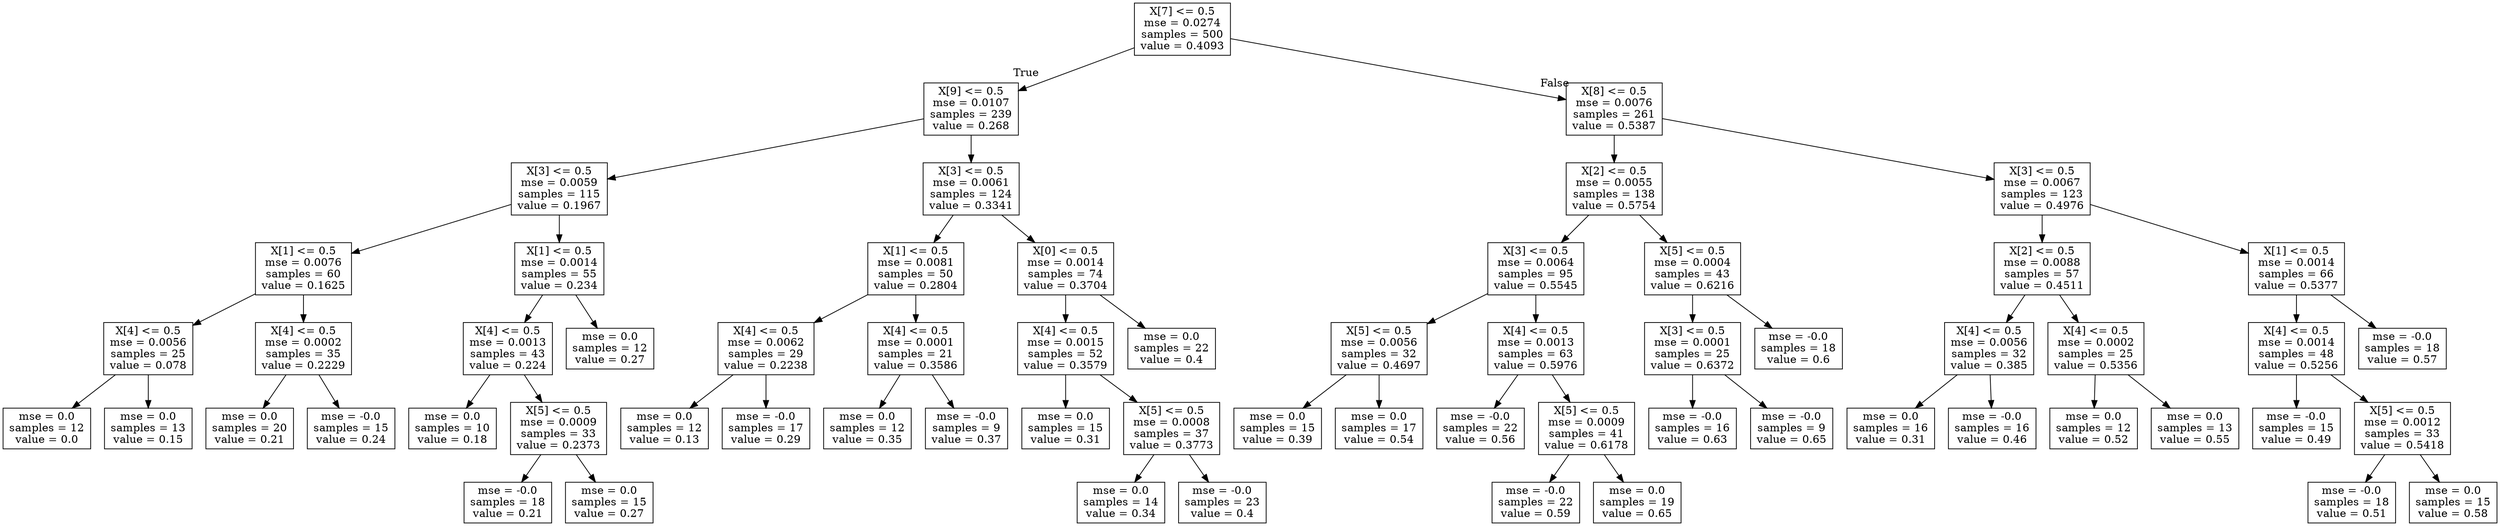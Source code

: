digraph Tree {
node [shape=box] ;
0 [label="X[7] <= 0.5\nmse = 0.0274\nsamples = 500\nvalue = 0.4093"] ;
1 [label="X[9] <= 0.5\nmse = 0.0107\nsamples = 239\nvalue = 0.268"] ;
0 -> 1 [labeldistance=2.5, labelangle=45, headlabel="True"] ;
2 [label="X[3] <= 0.5\nmse = 0.0059\nsamples = 115\nvalue = 0.1967"] ;
1 -> 2 ;
3 [label="X[1] <= 0.5\nmse = 0.0076\nsamples = 60\nvalue = 0.1625"] ;
2 -> 3 ;
4 [label="X[4] <= 0.5\nmse = 0.0056\nsamples = 25\nvalue = 0.078"] ;
3 -> 4 ;
5 [label="mse = 0.0\nsamples = 12\nvalue = 0.0"] ;
4 -> 5 ;
6 [label="mse = 0.0\nsamples = 13\nvalue = 0.15"] ;
4 -> 6 ;
7 [label="X[4] <= 0.5\nmse = 0.0002\nsamples = 35\nvalue = 0.2229"] ;
3 -> 7 ;
8 [label="mse = 0.0\nsamples = 20\nvalue = 0.21"] ;
7 -> 8 ;
9 [label="mse = -0.0\nsamples = 15\nvalue = 0.24"] ;
7 -> 9 ;
10 [label="X[1] <= 0.5\nmse = 0.0014\nsamples = 55\nvalue = 0.234"] ;
2 -> 10 ;
11 [label="X[4] <= 0.5\nmse = 0.0013\nsamples = 43\nvalue = 0.224"] ;
10 -> 11 ;
12 [label="mse = 0.0\nsamples = 10\nvalue = 0.18"] ;
11 -> 12 ;
13 [label="X[5] <= 0.5\nmse = 0.0009\nsamples = 33\nvalue = 0.2373"] ;
11 -> 13 ;
14 [label="mse = -0.0\nsamples = 18\nvalue = 0.21"] ;
13 -> 14 ;
15 [label="mse = 0.0\nsamples = 15\nvalue = 0.27"] ;
13 -> 15 ;
16 [label="mse = 0.0\nsamples = 12\nvalue = 0.27"] ;
10 -> 16 ;
17 [label="X[3] <= 0.5\nmse = 0.0061\nsamples = 124\nvalue = 0.3341"] ;
1 -> 17 ;
18 [label="X[1] <= 0.5\nmse = 0.0081\nsamples = 50\nvalue = 0.2804"] ;
17 -> 18 ;
19 [label="X[4] <= 0.5\nmse = 0.0062\nsamples = 29\nvalue = 0.2238"] ;
18 -> 19 ;
20 [label="mse = 0.0\nsamples = 12\nvalue = 0.13"] ;
19 -> 20 ;
21 [label="mse = -0.0\nsamples = 17\nvalue = 0.29"] ;
19 -> 21 ;
22 [label="X[4] <= 0.5\nmse = 0.0001\nsamples = 21\nvalue = 0.3586"] ;
18 -> 22 ;
23 [label="mse = 0.0\nsamples = 12\nvalue = 0.35"] ;
22 -> 23 ;
24 [label="mse = -0.0\nsamples = 9\nvalue = 0.37"] ;
22 -> 24 ;
25 [label="X[0] <= 0.5\nmse = 0.0014\nsamples = 74\nvalue = 0.3704"] ;
17 -> 25 ;
26 [label="X[4] <= 0.5\nmse = 0.0015\nsamples = 52\nvalue = 0.3579"] ;
25 -> 26 ;
27 [label="mse = 0.0\nsamples = 15\nvalue = 0.31"] ;
26 -> 27 ;
28 [label="X[5] <= 0.5\nmse = 0.0008\nsamples = 37\nvalue = 0.3773"] ;
26 -> 28 ;
29 [label="mse = 0.0\nsamples = 14\nvalue = 0.34"] ;
28 -> 29 ;
30 [label="mse = -0.0\nsamples = 23\nvalue = 0.4"] ;
28 -> 30 ;
31 [label="mse = 0.0\nsamples = 22\nvalue = 0.4"] ;
25 -> 31 ;
32 [label="X[8] <= 0.5\nmse = 0.0076\nsamples = 261\nvalue = 0.5387"] ;
0 -> 32 [labeldistance=2.5, labelangle=-45, headlabel="False"] ;
33 [label="X[2] <= 0.5\nmse = 0.0055\nsamples = 138\nvalue = 0.5754"] ;
32 -> 33 ;
34 [label="X[3] <= 0.5\nmse = 0.0064\nsamples = 95\nvalue = 0.5545"] ;
33 -> 34 ;
35 [label="X[5] <= 0.5\nmse = 0.0056\nsamples = 32\nvalue = 0.4697"] ;
34 -> 35 ;
36 [label="mse = 0.0\nsamples = 15\nvalue = 0.39"] ;
35 -> 36 ;
37 [label="mse = 0.0\nsamples = 17\nvalue = 0.54"] ;
35 -> 37 ;
38 [label="X[4] <= 0.5\nmse = 0.0013\nsamples = 63\nvalue = 0.5976"] ;
34 -> 38 ;
39 [label="mse = -0.0\nsamples = 22\nvalue = 0.56"] ;
38 -> 39 ;
40 [label="X[5] <= 0.5\nmse = 0.0009\nsamples = 41\nvalue = 0.6178"] ;
38 -> 40 ;
41 [label="mse = -0.0\nsamples = 22\nvalue = 0.59"] ;
40 -> 41 ;
42 [label="mse = 0.0\nsamples = 19\nvalue = 0.65"] ;
40 -> 42 ;
43 [label="X[5] <= 0.5\nmse = 0.0004\nsamples = 43\nvalue = 0.6216"] ;
33 -> 43 ;
44 [label="X[3] <= 0.5\nmse = 0.0001\nsamples = 25\nvalue = 0.6372"] ;
43 -> 44 ;
45 [label="mse = -0.0\nsamples = 16\nvalue = 0.63"] ;
44 -> 45 ;
46 [label="mse = -0.0\nsamples = 9\nvalue = 0.65"] ;
44 -> 46 ;
47 [label="mse = -0.0\nsamples = 18\nvalue = 0.6"] ;
43 -> 47 ;
48 [label="X[3] <= 0.5\nmse = 0.0067\nsamples = 123\nvalue = 0.4976"] ;
32 -> 48 ;
49 [label="X[2] <= 0.5\nmse = 0.0088\nsamples = 57\nvalue = 0.4511"] ;
48 -> 49 ;
50 [label="X[4] <= 0.5\nmse = 0.0056\nsamples = 32\nvalue = 0.385"] ;
49 -> 50 ;
51 [label="mse = 0.0\nsamples = 16\nvalue = 0.31"] ;
50 -> 51 ;
52 [label="mse = -0.0\nsamples = 16\nvalue = 0.46"] ;
50 -> 52 ;
53 [label="X[4] <= 0.5\nmse = 0.0002\nsamples = 25\nvalue = 0.5356"] ;
49 -> 53 ;
54 [label="mse = 0.0\nsamples = 12\nvalue = 0.52"] ;
53 -> 54 ;
55 [label="mse = 0.0\nsamples = 13\nvalue = 0.55"] ;
53 -> 55 ;
56 [label="X[1] <= 0.5\nmse = 0.0014\nsamples = 66\nvalue = 0.5377"] ;
48 -> 56 ;
57 [label="X[4] <= 0.5\nmse = 0.0014\nsamples = 48\nvalue = 0.5256"] ;
56 -> 57 ;
58 [label="mse = -0.0\nsamples = 15\nvalue = 0.49"] ;
57 -> 58 ;
59 [label="X[5] <= 0.5\nmse = 0.0012\nsamples = 33\nvalue = 0.5418"] ;
57 -> 59 ;
60 [label="mse = -0.0\nsamples = 18\nvalue = 0.51"] ;
59 -> 60 ;
61 [label="mse = 0.0\nsamples = 15\nvalue = 0.58"] ;
59 -> 61 ;
62 [label="mse = -0.0\nsamples = 18\nvalue = 0.57"] ;
56 -> 62 ;
}